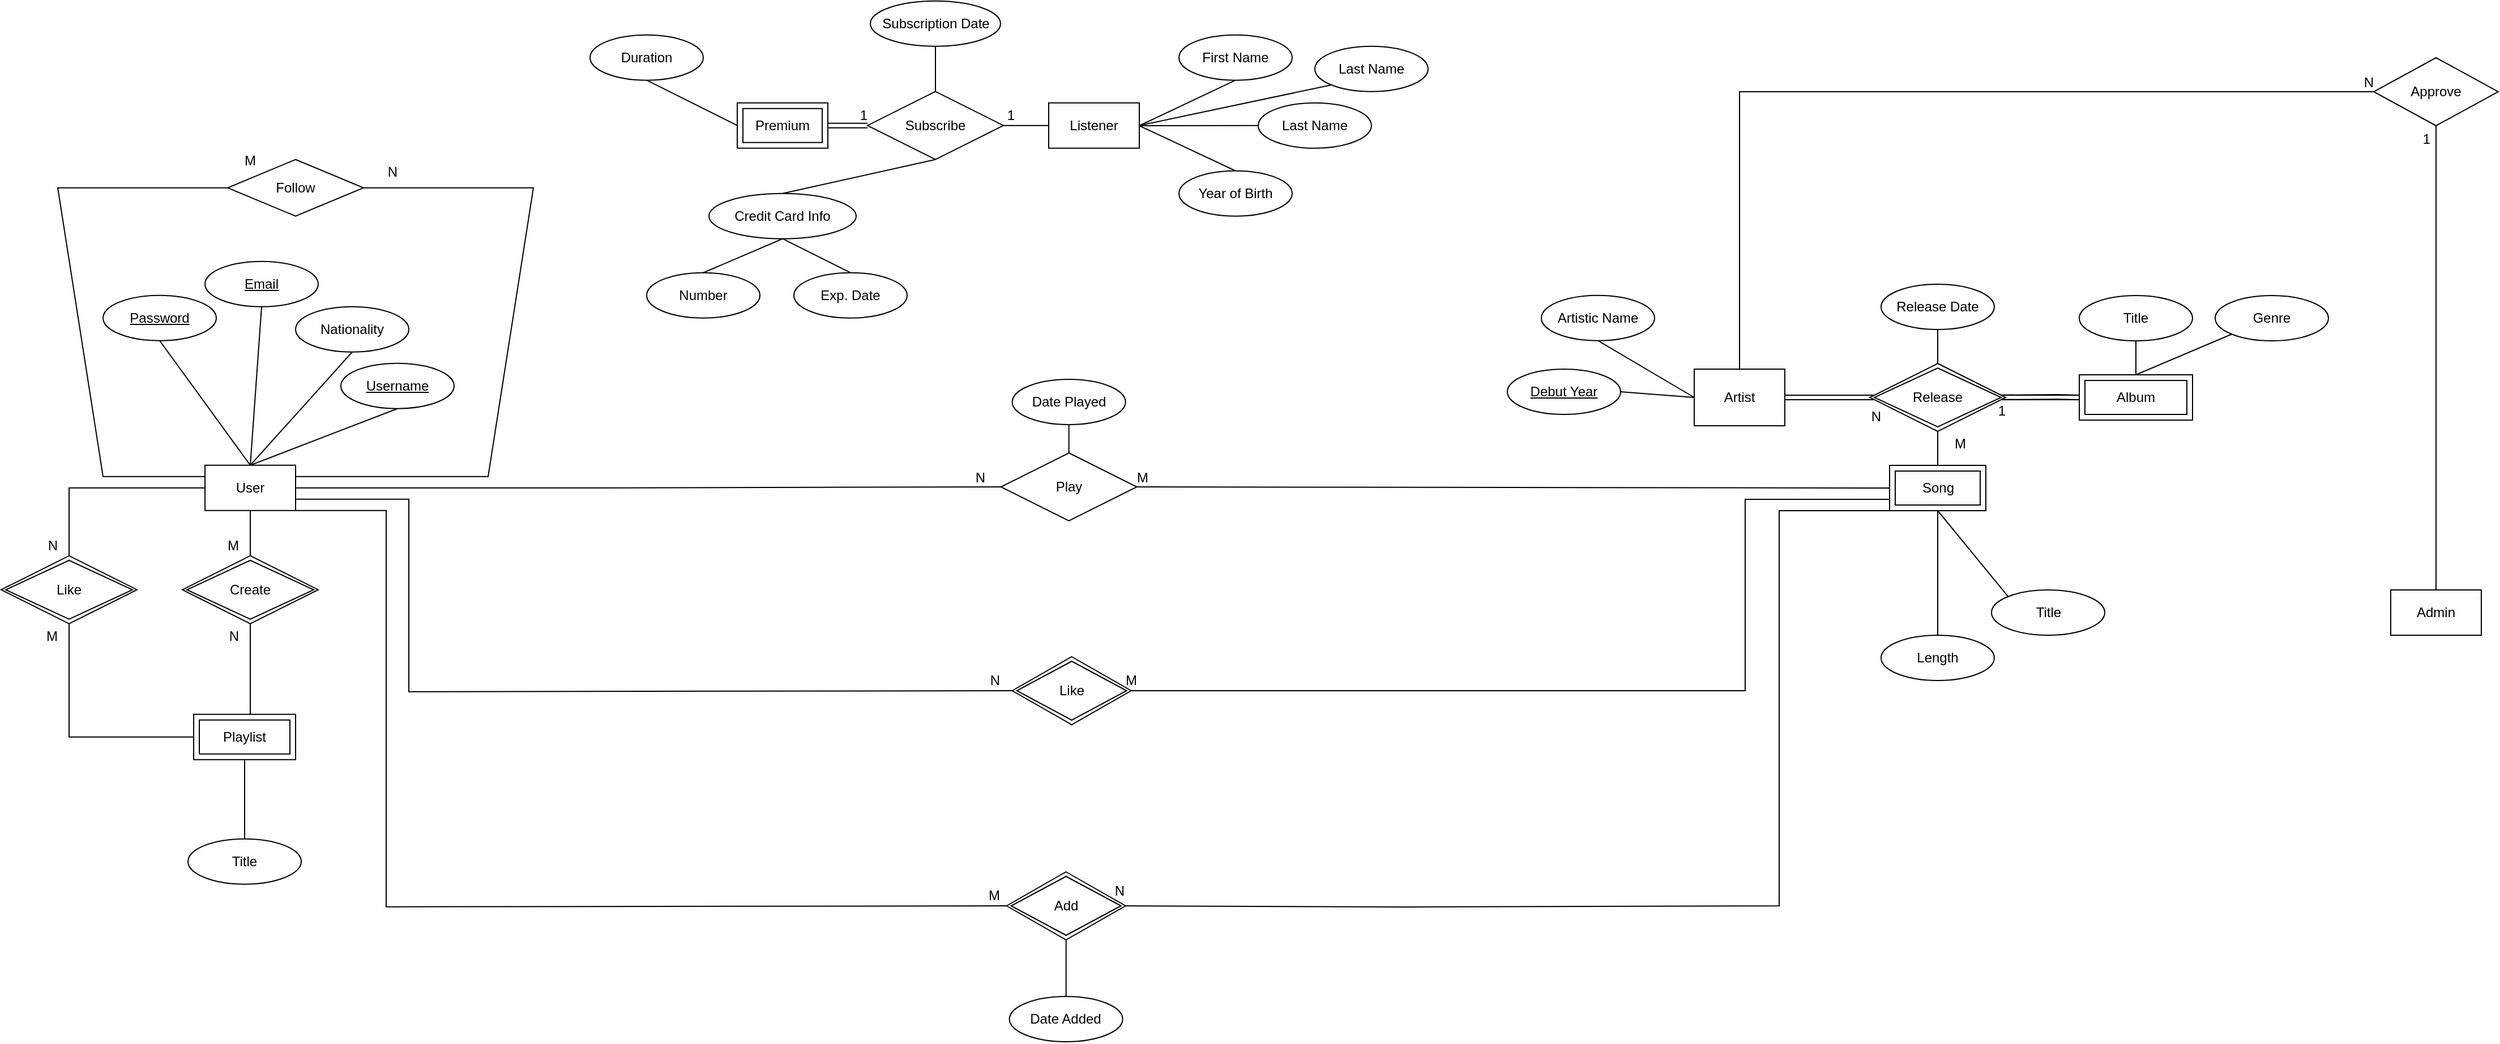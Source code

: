 <mxfile version="13.1.3" type="device"><diagram id="LkHL4_z2uf7m84WFiCol" name="Page-1"><mxGraphModel dx="2881" dy="2164" grid="1" gridSize="10" guides="1" tooltips="1" connect="1" arrows="1" fold="1" page="1" pageScale="1" pageWidth="850" pageHeight="1100" math="0" shadow="0"><root><mxCell id="0"/><mxCell id="1" parent="0"/><mxCell id="Dhpkr_VKIaWOPddgfKri-1" value="Artist" style="whiteSpace=wrap;html=1;align=center;" parent="1" vertex="1"><mxGeometry x="865" y="35" width="80" height="50" as="geometry"/></mxCell><mxCell id="Dhpkr_VKIaWOPddgfKri-26" value="" style="edgeStyle=orthogonalEdgeStyle;shape=link;rounded=0;orthogonalLoop=1;jettySize=auto;html=1;" parent="1" edge="1"><mxGeometry relative="1" as="geometry"><mxPoint x="1125" y="60" as="targetPoint"/><mxPoint x="1205" y="60" as="sourcePoint"/></mxGeometry></mxCell><mxCell id="Dhpkr_VKIaWOPddgfKri-4" value="User" style="whiteSpace=wrap;html=1;align=center;" parent="1" vertex="1"><mxGeometry x="-450" y="119.86" width="80" height="40" as="geometry"/></mxCell><mxCell id="Dhpkr_VKIaWOPddgfKri-8" value="Listener" style="whiteSpace=wrap;html=1;align=center;" parent="1" vertex="1"><mxGeometry x="295" y="-200.14" width="80" height="40" as="geometry"/></mxCell><mxCell id="Dhpkr_VKIaWOPddgfKri-12" value="" style="endArrow=none;html=1;rounded=0;shape=link;" parent="1" edge="1"><mxGeometry relative="1" as="geometry"><mxPoint x="945" y="60" as="sourcePoint"/><mxPoint x="1035" y="60" as="targetPoint"/></mxGeometry></mxCell><mxCell id="Dhpkr_VKIaWOPddgfKri-13" value="1" style="resizable=0;html=1;align=right;verticalAlign=bottom;" parent="Dhpkr_VKIaWOPddgfKri-12" connectable="0" vertex="1"><mxGeometry x="1" relative="1" as="geometry"><mxPoint x="105" y="20" as="offset"/></mxGeometry></mxCell><mxCell id="Dhpkr_VKIaWOPddgfKri-17" value="" style="endArrow=none;html=1;rounded=0;entryX=1;entryY=0.25;entryDx=0;entryDy=0;exitX=1;exitY=0.5;exitDx=0;exitDy=0;" parent="1" source="Dhpkr_VKIaWOPddgfKri-28" target="Dhpkr_VKIaWOPddgfKri-4" edge="1"><mxGeometry relative="1" as="geometry"><mxPoint x="-90" y="-120.14" as="sourcePoint"/><mxPoint x="40" y="89.86" as="targetPoint"/><Array as="points"><mxPoint x="-160" y="-125.14"/><mxPoint x="-200" y="129.86"/></Array></mxGeometry></mxCell><mxCell id="Dhpkr_VKIaWOPddgfKri-19" value="" style="endArrow=none;html=1;rounded=0;shape=link;" parent="1" edge="1"><mxGeometry relative="1" as="geometry"><mxPoint x="1125" y="60" as="sourcePoint"/><mxPoint x="1205" y="60" as="targetPoint"/><Array as="points"><mxPoint x="1185" y="59.5"/></Array></mxGeometry></mxCell><mxCell id="Dhpkr_VKIaWOPddgfKri-20" value="M" style="resizable=0;html=1;align=right;verticalAlign=bottom;" parent="Dhpkr_VKIaWOPddgfKri-19" connectable="0" vertex="1"><mxGeometry x="1" relative="1" as="geometry"><mxPoint x="-99.99" y="50" as="offset"/></mxGeometry></mxCell><mxCell id="Dhpkr_VKIaWOPddgfKri-24" value="N" style="resizable=0;html=1;align=right;verticalAlign=bottom;" parent="1" connectable="0" vertex="1"><mxGeometry x="1040.002" y="85.0" as="geometry"><mxPoint x="-9.99" as="offset"/></mxGeometry></mxCell><mxCell id="Dhpkr_VKIaWOPddgfKri-28" value="Follow" style="shape=rhombus;perimeter=rhombusPerimeter;whiteSpace=wrap;html=1;align=center;" parent="1" vertex="1"><mxGeometry x="-430" y="-150.14" width="120" height="50" as="geometry"/></mxCell><mxCell id="Dhpkr_VKIaWOPddgfKri-30" value="" style="endArrow=none;html=1;rounded=0;entryX=0;entryY=0.25;entryDx=0;entryDy=0;exitX=0;exitY=0.5;exitDx=0;exitDy=0;entryPerimeter=0;" parent="1" source="Dhpkr_VKIaWOPddgfKri-28" target="Dhpkr_VKIaWOPddgfKri-4" edge="1"><mxGeometry relative="1" as="geometry"><mxPoint x="-400" y="-130.14" as="sourcePoint"/><mxPoint x="-110" y="199.86" as="targetPoint"/><Array as="points"><mxPoint x="-580" y="-125.14"/><mxPoint x="-540" y="129.86"/></Array></mxGeometry></mxCell><mxCell id="Dhpkr_VKIaWOPddgfKri-31" value="M" style="resizable=0;html=1;align=right;verticalAlign=bottom;" parent="Dhpkr_VKIaWOPddgfKri-30" connectable="0" vertex="1"><mxGeometry x="1" relative="1" as="geometry"><mxPoint x="45.96" y="-270" as="offset"/></mxGeometry></mxCell><mxCell id="Dhpkr_VKIaWOPddgfKri-34" value="N" style="resizable=0;html=1;align=right;verticalAlign=bottom;" parent="1" connectable="0" vertex="1"><mxGeometry x="-270" y="-150.14" as="geometry"><mxPoint x="-10" y="20" as="offset"/></mxGeometry></mxCell><mxCell id="Dhpkr_VKIaWOPddgfKri-37" value="" style="endArrow=none;html=1;rounded=0;exitX=0.5;exitY=1;exitDx=0;exitDy=0;" parent="1" source="Dhpkr_VKIaWOPddgfKri-4" edge="1"><mxGeometry relative="1" as="geometry"><mxPoint x="-310" y="209.86" as="sourcePoint"/><mxPoint x="-410" y="199.86" as="targetPoint"/></mxGeometry></mxCell><mxCell id="Dhpkr_VKIaWOPddgfKri-38" value="M" style="resizable=0;html=1;align=right;verticalAlign=bottom;" parent="Dhpkr_VKIaWOPddgfKri-37" connectable="0" vertex="1"><mxGeometry x="1" relative="1" as="geometry"><mxPoint x="-10" as="offset"/></mxGeometry></mxCell><mxCell id="Dhpkr_VKIaWOPddgfKri-39" value="" style="endArrow=none;html=1;rounded=0;exitX=0.5;exitY=1;exitDx=0;exitDy=0;entryX=0.5;entryY=0;entryDx=0;entryDy=0;" parent="1" edge="1"><mxGeometry relative="1" as="geometry"><mxPoint x="-410" y="259.86" as="sourcePoint"/><mxPoint x="-410" y="339.86" as="targetPoint"/></mxGeometry></mxCell><mxCell id="Dhpkr_VKIaWOPddgfKri-40" value="N" style="resizable=0;html=1;align=right;verticalAlign=bottom;" parent="Dhpkr_VKIaWOPddgfKri-39" connectable="0" vertex="1"><mxGeometry x="1" relative="1" as="geometry"><mxPoint x="-10" y="-60" as="offset"/></mxGeometry></mxCell><mxCell id="Dhpkr_VKIaWOPddgfKri-41" value="Subscribe" style="shape=rhombus;perimeter=rhombusPerimeter;whiteSpace=wrap;html=1;align=center;" parent="1" vertex="1"><mxGeometry x="135" y="-210.14" width="120" height="60" as="geometry"/></mxCell><mxCell id="Dhpkr_VKIaWOPddgfKri-46" value="" style="endArrow=none;html=1;rounded=0;exitX=1;exitY=0.5;exitDx=0;exitDy=0;entryX=0;entryY=0.5;entryDx=0;entryDy=0;" parent="1" source="Dhpkr_VKIaWOPddgfKri-41" target="Dhpkr_VKIaWOPddgfKri-8" edge="1"><mxGeometry relative="1" as="geometry"><mxPoint x="175" y="-300.14" as="sourcePoint"/><mxPoint x="335" y="-300.14" as="targetPoint"/></mxGeometry></mxCell><mxCell id="Dhpkr_VKIaWOPddgfKri-47" value="1" style="resizable=0;html=1;align=right;verticalAlign=bottom;" parent="Dhpkr_VKIaWOPddgfKri-46" connectable="0" vertex="1"><mxGeometry x="1" relative="1" as="geometry"><mxPoint x="-30" as="offset"/></mxGeometry></mxCell><mxCell id="eTAXX9ihkqnR0IYxlFnS-7" value="Admin" style="whiteSpace=wrap;html=1;align=center;" parent="1" vertex="1"><mxGeometry x="1480" y="230" width="80" height="40" as="geometry"/></mxCell><mxCell id="eTAXX9ihkqnR0IYxlFnS-9" value="Play" style="shape=rhombus;perimeter=rhombusPerimeter;whiteSpace=wrap;html=1;align=center;" parent="1" vertex="1"><mxGeometry x="252.83" y="109" width="120" height="60" as="geometry"/></mxCell><mxCell id="eTAXX9ihkqnR0IYxlFnS-13" value="" style="endArrow=none;html=1;rounded=0;entryX=1;entryY=0.5;entryDx=0;entryDy=0;exitX=0;exitY=0.5;exitDx=0;exitDy=0;" parent="1" source="U2d1EWEQX_4iJ2a-6SAA-17" target="eTAXX9ihkqnR0IYxlFnS-9" edge="1"><mxGeometry relative="1" as="geometry"><mxPoint x="315" y="160" as="sourcePoint"/><mxPoint x="500" y="210" as="targetPoint"/><Array as="points"/></mxGeometry></mxCell><mxCell id="eTAXX9ihkqnR0IYxlFnS-14" value="M" style="resizable=0;html=1;align=right;verticalAlign=bottom;" parent="eTAXX9ihkqnR0IYxlFnS-13" connectable="0" vertex="1"><mxGeometry x="1" relative="1" as="geometry"><mxPoint x="10.44" as="offset"/></mxGeometry></mxCell><mxCell id="eTAXX9ihkqnR0IYxlFnS-15" value="" style="endArrow=none;html=1;rounded=0;entryX=1;entryY=0.5;entryDx=0;entryDy=0;exitX=0;exitY=0.5;exitDx=0;exitDy=0;" parent="1" source="eTAXX9ihkqnR0IYxlFnS-9" target="Dhpkr_VKIaWOPddgfKri-4" edge="1"><mxGeometry relative="1" as="geometry"><mxPoint x="-60" y="139.86" as="sourcePoint"/><mxPoint x="270" y="209.86" as="targetPoint"/><Array as="points"><mxPoint x="-90" y="139.86"/></Array></mxGeometry></mxCell><mxCell id="eTAXX9ihkqnR0IYxlFnS-16" value="N" style="resizable=0;html=1;align=right;verticalAlign=bottom;" parent="eTAXX9ihkqnR0IYxlFnS-15" connectable="0" vertex="1"><mxGeometry x="1" relative="1" as="geometry"><mxPoint x="610.03" y="-0.86" as="offset"/></mxGeometry></mxCell><mxCell id="eTAXX9ihkqnR0IYxlFnS-26" value="" style="endArrow=none;html=1;rounded=0;entryX=1;entryY=0.5;entryDx=0;entryDy=0;exitX=0;exitY=0.75;exitDx=0;exitDy=0;" parent="1" source="U2d1EWEQX_4iJ2a-6SAA-17" target="U2d1EWEQX_4iJ2a-6SAA-20" edge="1"><mxGeometry relative="1" as="geometry"><mxPoint x="620" y="160" as="sourcePoint"/><mxPoint x="235" y="225" as="targetPoint"/><Array as="points"><mxPoint x="910" y="150"/><mxPoint x="910" y="319"/></Array></mxGeometry></mxCell><mxCell id="eTAXX9ihkqnR0IYxlFnS-27" value="M" style="resizable=0;html=1;align=right;verticalAlign=bottom;" parent="eTAXX9ihkqnR0IYxlFnS-26" connectable="0" vertex="1"><mxGeometry x="1" relative="1" as="geometry"><mxPoint x="5.22" y="-0.15" as="offset"/></mxGeometry></mxCell><mxCell id="eTAXX9ihkqnR0IYxlFnS-30" value="" style="endArrow=none;html=1;rounded=0;entryX=1;entryY=0.5;entryDx=0;entryDy=0;exitX=0;exitY=1;exitDx=0;exitDy=0;" parent="1" source="U2d1EWEQX_4iJ2a-6SAA-17" target="U2d1EWEQX_4iJ2a-6SAA-12" edge="1"><mxGeometry relative="1" as="geometry"><mxPoint x="315" y="180" as="sourcePoint"/><mxPoint x="230" y="305" as="targetPoint"/><Array as="points"><mxPoint x="940" y="160"/><mxPoint x="940" y="509"/><mxPoint x="610" y="510"/></Array></mxGeometry></mxCell><mxCell id="eTAXX9ihkqnR0IYxlFnS-31" value="N" style="resizable=0;html=1;align=right;verticalAlign=bottom;" parent="eTAXX9ihkqnR0IYxlFnS-30" connectable="0" vertex="1"><mxGeometry x="1" relative="1" as="geometry"><mxPoint x="-0.1" y="-4.87" as="offset"/></mxGeometry></mxCell><mxCell id="eTAXX9ihkqnR0IYxlFnS-32" value="" style="endArrow=none;html=1;rounded=0;exitX=1;exitY=1;exitDx=0;exitDy=0;entryX=0;entryY=0.5;entryDx=0;entryDy=0;" parent="1" source="Dhpkr_VKIaWOPddgfKri-4" target="U2d1EWEQX_4iJ2a-6SAA-12" edge="1"><mxGeometry relative="1" as="geometry"><mxPoint x="-200" y="339.86" as="sourcePoint"/><mxPoint x="170" y="510" as="targetPoint"/><Array as="points"><mxPoint x="-290" y="159.86"/><mxPoint x="-290" y="509.86"/></Array></mxGeometry></mxCell><mxCell id="eTAXX9ihkqnR0IYxlFnS-33" value="M" style="resizable=0;html=1;align=right;verticalAlign=bottom;" parent="eTAXX9ihkqnR0IYxlFnS-32" connectable="0" vertex="1"><mxGeometry x="1" relative="1" as="geometry"><mxPoint x="-5.71" as="offset"/></mxGeometry></mxCell><mxCell id="eTAXX9ihkqnR0IYxlFnS-36" value="Approve" style="shape=rhombus;perimeter=rhombusPerimeter;whiteSpace=wrap;html=1;align=center;" parent="1" vertex="1"><mxGeometry x="1465" y="-240" width="110" height="60" as="geometry"/></mxCell><mxCell id="eTAXX9ihkqnR0IYxlFnS-37" value="" style="endArrow=none;html=1;rounded=0;entryX=0.5;entryY=1;entryDx=0;entryDy=0;exitX=0.5;exitY=0;exitDx=0;exitDy=0;" parent="1" source="eTAXX9ihkqnR0IYxlFnS-7" edge="1"><mxGeometry relative="1" as="geometry"><mxPoint x="895" y="30" as="sourcePoint"/><mxPoint x="1520" y="-180" as="targetPoint"/></mxGeometry></mxCell><mxCell id="eTAXX9ihkqnR0IYxlFnS-38" value="1" style="resizable=0;html=1;align=right;verticalAlign=bottom;" parent="eTAXX9ihkqnR0IYxlFnS-37" connectable="0" vertex="1"><mxGeometry x="1" relative="1" as="geometry"><mxPoint x="-5" y="20" as="offset"/></mxGeometry></mxCell><mxCell id="eTAXX9ihkqnR0IYxlFnS-39" value="" style="endArrow=none;html=1;rounded=0;entryX=0;entryY=0.5;entryDx=0;entryDy=0;exitX=0.5;exitY=0;exitDx=0;exitDy=0;" parent="1" source="Dhpkr_VKIaWOPddgfKri-1" edge="1"><mxGeometry relative="1" as="geometry"><mxPoint x="1065" y="30" as="sourcePoint"/><mxPoint x="1465" y="-210" as="targetPoint"/><Array as="points"><mxPoint x="905" y="-210"/></Array></mxGeometry></mxCell><mxCell id="eTAXX9ihkqnR0IYxlFnS-40" value="N" style="resizable=0;html=1;align=right;verticalAlign=bottom;" parent="eTAXX9ihkqnR0IYxlFnS-39" connectable="0" vertex="1"><mxGeometry x="1" relative="1" as="geometry"/></mxCell><mxCell id="U2d1EWEQX_4iJ2a-6SAA-1" value="" style="endArrow=none;html=1;rounded=0;entryX=0;entryY=0.5;entryDx=0;entryDy=0;" parent="1" target="U2d1EWEQX_4iJ2a-6SAA-20" edge="1"><mxGeometry relative="1" as="geometry"><mxPoint x="-370" y="149.86" as="sourcePoint"/><mxPoint x="-50" y="319.86" as="targetPoint"/><Array as="points"><mxPoint x="-270" y="149.86"/><mxPoint x="-270" y="319.86"/></Array></mxGeometry></mxCell><mxCell id="U2d1EWEQX_4iJ2a-6SAA-2" value="N" style="resizable=0;html=1;align=right;verticalAlign=bottom;" parent="U2d1EWEQX_4iJ2a-6SAA-1" connectable="0" vertex="1"><mxGeometry x="1" relative="1" as="geometry"><mxPoint x="-10" as="offset"/></mxGeometry></mxCell><mxCell id="U2d1EWEQX_4iJ2a-6SAA-6" value="" style="endArrow=none;html=1;rounded=0;entryX=0.5;entryY=0;entryDx=0;entryDy=0;exitX=0;exitY=0.5;exitDx=0;exitDy=0;" parent="1" source="Dhpkr_VKIaWOPddgfKri-4" edge="1"><mxGeometry relative="1" as="geometry"><mxPoint x="-340" y="259.86" as="sourcePoint"/><mxPoint x="-570" y="199.86" as="targetPoint"/><Array as="points"><mxPoint x="-570" y="139.86"/></Array></mxGeometry></mxCell><mxCell id="U2d1EWEQX_4iJ2a-6SAA-7" value="N" style="resizable=0;html=1;align=right;verticalAlign=bottom;" parent="U2d1EWEQX_4iJ2a-6SAA-6" connectable="0" vertex="1"><mxGeometry x="1" relative="1" as="geometry"><mxPoint x="-10" as="offset"/></mxGeometry></mxCell><mxCell id="U2d1EWEQX_4iJ2a-6SAA-8" value="" style="endArrow=none;html=1;rounded=0;entryX=0.5;entryY=1;entryDx=0;entryDy=0;exitX=0;exitY=0.5;exitDx=0;exitDy=0;" parent="1" edge="1"><mxGeometry relative="1" as="geometry"><mxPoint x="-450" y="359.86" as="sourcePoint"/><mxPoint x="-570" y="259.86" as="targetPoint"/><Array as="points"><mxPoint x="-570" y="359.86"/></Array></mxGeometry></mxCell><mxCell id="U2d1EWEQX_4iJ2a-6SAA-9" value="M" style="resizable=0;html=1;align=right;verticalAlign=bottom;" parent="U2d1EWEQX_4iJ2a-6SAA-8" connectable="0" vertex="1"><mxGeometry x="1" relative="1" as="geometry"><mxPoint x="-10" y="20" as="offset"/></mxGeometry></mxCell><mxCell id="U2d1EWEQX_4iJ2a-6SAA-10" value="Playlist" style="shape=ext;margin=3;double=1;whiteSpace=wrap;html=1;align=center;" parent="1" vertex="1"><mxGeometry x="-460" y="339.86" width="90" height="40" as="geometry"/></mxCell><mxCell id="U2d1EWEQX_4iJ2a-6SAA-11" value="Album" style="shape=ext;margin=3;double=1;whiteSpace=wrap;html=1;align=center;" parent="1" vertex="1"><mxGeometry x="1205" y="40" width="100" height="40" as="geometry"/></mxCell><mxCell id="U2d1EWEQX_4iJ2a-6SAA-12" value="Add" style="shape=rhombus;double=1;perimeter=rhombusPerimeter;whiteSpace=wrap;html=1;align=center;" parent="1" vertex="1"><mxGeometry x="257.83" y="479" width="105" height="60" as="geometry"/></mxCell><mxCell id="U2d1EWEQX_4iJ2a-6SAA-14" value="Create" style="shape=rhombus;double=1;perimeter=rhombusPerimeter;whiteSpace=wrap;html=1;align=center;" parent="1" vertex="1"><mxGeometry x="-470" y="199.86" width="120" height="60" as="geometry"/></mxCell><mxCell id="U2d1EWEQX_4iJ2a-6SAA-15" value="Like" style="shape=rhombus;double=1;perimeter=rhombusPerimeter;whiteSpace=wrap;html=1;align=center;" parent="1" vertex="1"><mxGeometry x="-630" y="199.86" width="120" height="60" as="geometry"/></mxCell><mxCell id="U2d1EWEQX_4iJ2a-6SAA-16" value="Release" style="shape=rhombus;double=1;perimeter=rhombusPerimeter;whiteSpace=wrap;html=1;align=center;" parent="1" vertex="1"><mxGeometry x="1020" y="30" width="120" height="60" as="geometry"/></mxCell><mxCell id="U2d1EWEQX_4iJ2a-6SAA-17" value="Song" style="shape=ext;margin=3;double=1;whiteSpace=wrap;html=1;align=center;" parent="1" vertex="1"><mxGeometry x="1037.5" y="120" width="85" height="40" as="geometry"/></mxCell><mxCell id="U2d1EWEQX_4iJ2a-6SAA-20" value="Like" style="shape=rhombus;double=1;perimeter=rhombusPerimeter;whiteSpace=wrap;html=1;align=center;" parent="1" vertex="1"><mxGeometry x="262.83" y="289" width="105" height="60" as="geometry"/></mxCell><mxCell id="U2d1EWEQX_4iJ2a-6SAA-21" value="Genre" style="ellipse;whiteSpace=wrap;html=1;align=center;" parent="1" vertex="1"><mxGeometry x="1325" y="-30" width="100" height="40" as="geometry"/></mxCell><mxCell id="U2d1EWEQX_4iJ2a-6SAA-22" value="" style="endArrow=none;html=1;rounded=0;entryX=0;entryY=1;entryDx=0;entryDy=0;exitX=0.5;exitY=0;exitDx=0;exitDy=0;" parent="1" source="U2d1EWEQX_4iJ2a-6SAA-11" target="U2d1EWEQX_4iJ2a-6SAA-21" edge="1"><mxGeometry relative="1" as="geometry"><mxPoint x="995" y="-30" as="sourcePoint"/><mxPoint x="1155" y="-30" as="targetPoint"/></mxGeometry></mxCell><mxCell id="U2d1EWEQX_4iJ2a-6SAA-24" value="" style="endArrow=none;html=1;rounded=0;entryX=0.5;entryY=0;entryDx=0;entryDy=0;exitX=0.5;exitY=1;exitDx=0;exitDy=0;" parent="1" target="U2d1EWEQX_4iJ2a-6SAA-11" edge="1"><mxGeometry relative="1" as="geometry"><mxPoint x="1255" y="10" as="sourcePoint"/><mxPoint x="1155" y="-30" as="targetPoint"/></mxGeometry></mxCell><mxCell id="U2d1EWEQX_4iJ2a-6SAA-26" value="" style="endArrow=none;html=1;rounded=0;exitX=0.5;exitY=1;exitDx=0;exitDy=0;entryX=0.5;entryY=0;entryDx=0;entryDy=0;" parent="1" target="U2d1EWEQX_4iJ2a-6SAA-16" edge="1"><mxGeometry relative="1" as="geometry"><mxPoint x="1080" as="sourcePoint"/><mxPoint x="1125" y="20" as="targetPoint"/></mxGeometry></mxCell><mxCell id="U2d1EWEQX_4iJ2a-6SAA-27" value="Title" style="ellipse;whiteSpace=wrap;html=1;align=center;" parent="1" vertex="1"><mxGeometry x="1205" y="-30" width="100" height="40" as="geometry"/></mxCell><mxCell id="U2d1EWEQX_4iJ2a-6SAA-28" value="Release Date" style="ellipse;whiteSpace=wrap;html=1;align=center;" parent="1" vertex="1"><mxGeometry x="1030" y="-40" width="100" height="40" as="geometry"/></mxCell><mxCell id="U2d1EWEQX_4iJ2a-6SAA-29" value="Title" style="ellipse;whiteSpace=wrap;html=1;align=center;" parent="1" vertex="1"><mxGeometry x="1127.5" y="230" width="100" height="40" as="geometry"/></mxCell><mxCell id="U2d1EWEQX_4iJ2a-6SAA-31" value="" style="endArrow=none;html=1;rounded=0;entryX=0;entryY=0;entryDx=0;entryDy=0;exitX=0.5;exitY=1;exitDx=0;exitDy=0;" parent="1" source="U2d1EWEQX_4iJ2a-6SAA-17" target="U2d1EWEQX_4iJ2a-6SAA-29" edge="1"><mxGeometry relative="1" as="geometry"><mxPoint x="825" y="120" as="sourcePoint"/><mxPoint x="985" y="120" as="targetPoint"/></mxGeometry></mxCell><mxCell id="U2d1EWEQX_4iJ2a-6SAA-32" value="Length" style="ellipse;whiteSpace=wrap;html=1;align=center;" parent="1" vertex="1"><mxGeometry x="1030" y="270" width="100" height="40" as="geometry"/></mxCell><mxCell id="U2d1EWEQX_4iJ2a-6SAA-34" value="" style="endArrow=none;html=1;rounded=0;entryX=0.5;entryY=0;entryDx=0;entryDy=0;exitX=0.5;exitY=1;exitDx=0;exitDy=0;" parent="1" source="U2d1EWEQX_4iJ2a-6SAA-17" target="U2d1EWEQX_4iJ2a-6SAA-32" edge="1"><mxGeometry relative="1" as="geometry"><mxPoint x="825" y="120" as="sourcePoint"/><mxPoint x="985" y="120" as="targetPoint"/></mxGeometry></mxCell><mxCell id="U2d1EWEQX_4iJ2a-6SAA-38" value="" style="endArrow=none;html=1;rounded=0;entryX=0.5;entryY=1;entryDx=0;entryDy=0;exitX=0.5;exitY=0;exitDx=0;exitDy=0;" parent="1" source="U2d1EWEQX_4iJ2a-6SAA-17" target="U2d1EWEQX_4iJ2a-6SAA-16" edge="1"><mxGeometry relative="1" as="geometry"><mxPoint x="825" y="90" as="sourcePoint"/><mxPoint x="985" y="90" as="targetPoint"/></mxGeometry></mxCell><mxCell id="U2d1EWEQX_4iJ2a-6SAA-39" value="Title" style="ellipse;whiteSpace=wrap;html=1;align=center;" parent="1" vertex="1"><mxGeometry x="-465" y="449.86" width="100" height="40" as="geometry"/></mxCell><mxCell id="U2d1EWEQX_4iJ2a-6SAA-40" value="" style="endArrow=none;html=1;rounded=0;entryX=0.5;entryY=0;entryDx=0;entryDy=0;exitX=0.5;exitY=1;exitDx=0;exitDy=0;" parent="1" source="U2d1EWEQX_4iJ2a-6SAA-10" target="U2d1EWEQX_4iJ2a-6SAA-39" edge="1"><mxGeometry relative="1" as="geometry"><mxPoint x="-190" y="389.86" as="sourcePoint"/><mxPoint x="-30" y="389.86" as="targetPoint"/></mxGeometry></mxCell><mxCell id="U2d1EWEQX_4iJ2a-6SAA-44" value="Date Added" style="ellipse;whiteSpace=wrap;html=1;align=center;" parent="1" vertex="1"><mxGeometry x="260.33" y="589" width="100" height="40" as="geometry"/></mxCell><mxCell id="U2d1EWEQX_4iJ2a-6SAA-45" value="" style="endArrow=none;html=1;rounded=0;entryX=0.5;entryY=0;entryDx=0;entryDy=0;exitX=0.5;exitY=1;exitDx=0;exitDy=0;" parent="1" source="U2d1EWEQX_4iJ2a-6SAA-12" target="U2d1EWEQX_4iJ2a-6SAA-44" edge="1"><mxGeometry relative="1" as="geometry"><mxPoint x="292.83" y="529" as="sourcePoint"/><mxPoint x="452.83" y="529" as="targetPoint"/></mxGeometry></mxCell><mxCell id="U2d1EWEQX_4iJ2a-6SAA-46" value="Date Played" style="ellipse;whiteSpace=wrap;html=1;align=center;" parent="1" vertex="1"><mxGeometry x="262.83" y="44" width="100" height="40" as="geometry"/></mxCell><mxCell id="U2d1EWEQX_4iJ2a-6SAA-48" value="" style="endArrow=none;html=1;rounded=0;entryX=0.5;entryY=0;entryDx=0;entryDy=0;exitX=0.5;exitY=1;exitDx=0;exitDy=0;" parent="1" source="U2d1EWEQX_4iJ2a-6SAA-46" target="eTAXX9ihkqnR0IYxlFnS-9" edge="1"><mxGeometry relative="1" as="geometry"><mxPoint x="292.83" y="179" as="sourcePoint"/><mxPoint x="452.83" y="179" as="targetPoint"/></mxGeometry></mxCell><mxCell id="U2d1EWEQX_4iJ2a-6SAA-50" value="Duration" style="ellipse;whiteSpace=wrap;html=1;align=center;" parent="1" vertex="1"><mxGeometry x="-110" y="-260.14" width="100" height="40" as="geometry"/></mxCell><mxCell id="U2d1EWEQX_4iJ2a-6SAA-51" value="" style="endArrow=none;html=1;rounded=0;entryX=0.5;entryY=1;entryDx=0;entryDy=0;exitX=0;exitY=0.5;exitDx=0;exitDy=0;" parent="1" target="U2d1EWEQX_4iJ2a-6SAA-50" edge="1"><mxGeometry relative="1" as="geometry"><mxPoint x="20" y="-180.14" as="sourcePoint"/><mxPoint x="260" y="-220.14" as="targetPoint"/></mxGeometry></mxCell><mxCell id="U2d1EWEQX_4iJ2a-6SAA-52" value="Subscription Date" style="ellipse;whiteSpace=wrap;html=1;align=center;" parent="1" vertex="1"><mxGeometry x="137.5" y="-290.14" width="115" height="40" as="geometry"/></mxCell><mxCell id="U2d1EWEQX_4iJ2a-6SAA-53" value="" style="endArrow=none;html=1;rounded=0;entryX=0.5;entryY=0;entryDx=0;entryDy=0;exitX=0.5;exitY=1;exitDx=0;exitDy=0;" parent="1" source="U2d1EWEQX_4iJ2a-6SAA-52" target="Dhpkr_VKIaWOPddgfKri-41" edge="1"><mxGeometry relative="1" as="geometry"><mxPoint x="100" y="-220.14" as="sourcePoint"/><mxPoint x="260" y="-220.14" as="targetPoint"/></mxGeometry></mxCell><mxCell id="U2d1EWEQX_4iJ2a-6SAA-56" value="Premium" style="shape=ext;margin=3;double=1;whiteSpace=wrap;html=1;align=center;" parent="1" vertex="1"><mxGeometry x="20" y="-200.14" width="80" height="40" as="geometry"/></mxCell><mxCell id="U2d1EWEQX_4iJ2a-6SAA-57" value="" style="shape=link;html=1;rounded=0;exitX=1;exitY=0.5;exitDx=0;exitDy=0;entryX=0;entryY=0.5;entryDx=0;entryDy=0;" parent="1" source="U2d1EWEQX_4iJ2a-6SAA-56" target="Dhpkr_VKIaWOPddgfKri-41" edge="1"><mxGeometry relative="1" as="geometry"><mxPoint x="100" y="-220.14" as="sourcePoint"/><mxPoint x="260" y="-220.14" as="targetPoint"/></mxGeometry></mxCell><mxCell id="U2d1EWEQX_4iJ2a-6SAA-58" value="1" style="resizable=0;html=1;align=right;verticalAlign=bottom;" parent="U2d1EWEQX_4iJ2a-6SAA-57" connectable="0" vertex="1"><mxGeometry x="1" relative="1" as="geometry"/></mxCell><mxCell id="U2d1EWEQX_4iJ2a-6SAA-61" value="" style="endArrow=none;html=1;rounded=0;entryX=0.5;entryY=0;entryDx=0;entryDy=0;exitX=0.5;exitY=1;exitDx=0;exitDy=0;" parent="1" source="Dhpkr_VKIaWOPddgfKri-41" edge="1"><mxGeometry relative="1" as="geometry"><mxPoint x="100" y="-130.14" as="sourcePoint"/><mxPoint x="60" y="-120.14" as="targetPoint"/></mxGeometry></mxCell><mxCell id="U2d1EWEQX_4iJ2a-6SAA-62" value="Number" style="ellipse;whiteSpace=wrap;html=1;align=center;" parent="1" vertex="1"><mxGeometry x="-60" y="-50.14" width="100" height="40" as="geometry"/></mxCell><mxCell id="U2d1EWEQX_4iJ2a-6SAA-63" value="" style="endArrow=none;html=1;rounded=0;entryX=0.5;entryY=0;entryDx=0;entryDy=0;exitX=0.5;exitY=1;exitDx=0;exitDy=0;" parent="1" target="U2d1EWEQX_4iJ2a-6SAA-62" edge="1"><mxGeometry relative="1" as="geometry"><mxPoint x="60" y="-80.14" as="sourcePoint"/><mxPoint x="260" y="-10.14" as="targetPoint"/></mxGeometry></mxCell><mxCell id="U2d1EWEQX_4iJ2a-6SAA-64" value="Exp. Date" style="ellipse;whiteSpace=wrap;html=1;align=center;" parent="1" vertex="1"><mxGeometry x="70" y="-50.14" width="100" height="40" as="geometry"/></mxCell><mxCell id="U2d1EWEQX_4iJ2a-6SAA-65" value="" style="endArrow=none;html=1;rounded=0;exitX=0.5;exitY=1;exitDx=0;exitDy=0;entryX=0.5;entryY=0;entryDx=0;entryDy=0;" parent="1" target="U2d1EWEQX_4iJ2a-6SAA-64" edge="1"><mxGeometry relative="1" as="geometry"><mxPoint x="60" y="-80.14" as="sourcePoint"/><mxPoint x="260" y="-10.14" as="targetPoint"/></mxGeometry></mxCell><mxCell id="U2d1EWEQX_4iJ2a-6SAA-66" value="Credit Card Info" style="ellipse;whiteSpace=wrap;html=1;align=center;" parent="1" vertex="1"><mxGeometry x="-5" y="-120.14" width="130" height="40" as="geometry"/></mxCell><mxCell id="U2d1EWEQX_4iJ2a-6SAA-68" value="&lt;u&gt;Username&lt;/u&gt;" style="ellipse;whiteSpace=wrap;html=1;align=center;" parent="1" vertex="1"><mxGeometry x="-330" y="29.86" width="100" height="40" as="geometry"/></mxCell><mxCell id="U2d1EWEQX_4iJ2a-6SAA-69" value="" style="endArrow=none;html=1;rounded=0;entryX=0.5;entryY=0;entryDx=0;entryDy=0;exitX=0.5;exitY=1;exitDx=0;exitDy=0;" parent="1" source="U2d1EWEQX_4iJ2a-6SAA-68" target="Dhpkr_VKIaWOPddgfKri-4" edge="1"><mxGeometry relative="1" as="geometry"><mxPoint x="-20" y="29.86" as="sourcePoint"/><mxPoint x="140" y="29.86" as="targetPoint"/></mxGeometry></mxCell><mxCell id="U2d1EWEQX_4iJ2a-6SAA-70" value="&lt;u&gt;Email&lt;/u&gt;" style="ellipse;whiteSpace=wrap;html=1;align=center;" parent="1" vertex="1"><mxGeometry x="-450" y="-60.14" width="100" height="40" as="geometry"/></mxCell><mxCell id="U2d1EWEQX_4iJ2a-6SAA-71" value="" style="endArrow=none;html=1;rounded=0;entryX=0.5;entryY=0;entryDx=0;entryDy=0;exitX=0.5;exitY=1;exitDx=0;exitDy=0;" parent="1" source="U2d1EWEQX_4iJ2a-6SAA-70" target="Dhpkr_VKIaWOPddgfKri-4" edge="1"><mxGeometry relative="1" as="geometry"><mxPoint x="-20" y="29.86" as="sourcePoint"/><mxPoint x="140" y="29.86" as="targetPoint"/></mxGeometry></mxCell><mxCell id="U2d1EWEQX_4iJ2a-6SAA-72" value="&lt;u&gt;Password&lt;/u&gt;" style="ellipse;whiteSpace=wrap;html=1;align=center;" parent="1" vertex="1"><mxGeometry x="-540" y="-30.14" width="100" height="40" as="geometry"/></mxCell><mxCell id="U2d1EWEQX_4iJ2a-6SAA-73" value="" style="endArrow=none;html=1;rounded=0;entryX=0.5;entryY=0;entryDx=0;entryDy=0;exitX=0.5;exitY=1;exitDx=0;exitDy=0;" parent="1" source="U2d1EWEQX_4iJ2a-6SAA-72" target="Dhpkr_VKIaWOPddgfKri-4" edge="1"><mxGeometry relative="1" as="geometry"><mxPoint x="-20" y="29.86" as="sourcePoint"/><mxPoint x="140" y="29.86" as="targetPoint"/></mxGeometry></mxCell><mxCell id="U2d1EWEQX_4iJ2a-6SAA-74" value="First Name" style="ellipse;whiteSpace=wrap;html=1;align=center;" parent="1" vertex="1"><mxGeometry x="410" y="-260.14" width="100" height="40" as="geometry"/></mxCell><mxCell id="U2d1EWEQX_4iJ2a-6SAA-75" value="" style="endArrow=none;html=1;rounded=0;entryX=0.5;entryY=1;entryDx=0;entryDy=0;" parent="1" target="U2d1EWEQX_4iJ2a-6SAA-74" edge="1"><mxGeometry relative="1" as="geometry"><mxPoint x="375" y="-180" as="sourcePoint"/><mxPoint x="260" y="-250.14" as="targetPoint"/></mxGeometry></mxCell><mxCell id="U2d1EWEQX_4iJ2a-6SAA-76" value="Last Name" style="ellipse;whiteSpace=wrap;html=1;align=center;" parent="1" vertex="1"><mxGeometry x="480" y="-200.14" width="100" height="40" as="geometry"/></mxCell><mxCell id="SAbpBFafZHpVuG316GQf-1" value="Last Name" style="ellipse;whiteSpace=wrap;html=1;align=center;" vertex="1" parent="1"><mxGeometry x="530" y="-250.14" width="100" height="40" as="geometry"/></mxCell><mxCell id="U2d1EWEQX_4iJ2a-6SAA-80" value="Year of Birth" style="ellipse;whiteSpace=wrap;html=1;align=center;" parent="1" vertex="1"><mxGeometry x="410" y="-140.14" width="100" height="40" as="geometry"/></mxCell><mxCell id="U2d1EWEQX_4iJ2a-6SAA-81" value="" style="endArrow=none;html=1;rounded=0;entryX=0.5;entryY=0;entryDx=0;entryDy=0;" parent="1" target="U2d1EWEQX_4iJ2a-6SAA-80" edge="1"><mxGeometry relative="1" as="geometry"><mxPoint x="375" y="-180" as="sourcePoint"/><mxPoint x="260" y="-250.14" as="targetPoint"/></mxGeometry></mxCell><mxCell id="U2d1EWEQX_4iJ2a-6SAA-84" value="Nationality" style="ellipse;whiteSpace=wrap;html=1;align=center;" parent="1" vertex="1"><mxGeometry x="-370" y="-20.14" width="100" height="40" as="geometry"/></mxCell><mxCell id="U2d1EWEQX_4iJ2a-6SAA-85" value="" style="endArrow=none;html=1;rounded=0;entryX=0.5;entryY=0;entryDx=0;entryDy=0;exitX=0.5;exitY=1;exitDx=0;exitDy=0;" parent="1" source="U2d1EWEQX_4iJ2a-6SAA-84" target="Dhpkr_VKIaWOPddgfKri-4" edge="1"><mxGeometry relative="1" as="geometry"><mxPoint x="-320" y="-30.14" as="sourcePoint"/><mxPoint x="-160" y="-30.14" as="targetPoint"/></mxGeometry></mxCell><mxCell id="U2d1EWEQX_4iJ2a-6SAA-88" value="Artistic Name" style="ellipse;whiteSpace=wrap;html=1;align=center;" parent="1" vertex="1"><mxGeometry x="730" y="-30.14" width="100" height="40" as="geometry"/></mxCell><mxCell id="U2d1EWEQX_4iJ2a-6SAA-89" value="" style="endArrow=none;html=1;rounded=0;exitX=0.5;exitY=1;exitDx=0;exitDy=0;" parent="1" source="U2d1EWEQX_4iJ2a-6SAA-88" edge="1"><mxGeometry relative="1" as="geometry"><mxPoint x="775" y="-110" as="sourcePoint"/><mxPoint x="865" y="60" as="targetPoint"/></mxGeometry></mxCell><mxCell id="U2d1EWEQX_4iJ2a-6SAA-90" value="Debut Year" style="ellipse;whiteSpace=wrap;html=1;align=center;fontStyle=4;" parent="1" vertex="1"><mxGeometry x="700" y="35" width="100" height="40" as="geometry"/></mxCell><mxCell id="U2d1EWEQX_4iJ2a-6SAA-91" value="" style="endArrow=none;html=1;rounded=0;entryX=0;entryY=0.5;entryDx=0;entryDy=0;exitX=1;exitY=0.5;exitDx=0;exitDy=0;" parent="1" source="U2d1EWEQX_4iJ2a-6SAA-90" target="Dhpkr_VKIaWOPddgfKri-1" edge="1"><mxGeometry relative="1" as="geometry"><mxPoint x="710" y="-10" as="sourcePoint"/><mxPoint x="935" y="-110" as="targetPoint"/></mxGeometry></mxCell><mxCell id="SAbpBFafZHpVuG316GQf-3" value="" style="endArrow=none;html=1;rounded=0;entryX=0;entryY=0.5;entryDx=0;entryDy=0;" edge="1" parent="1" target="U2d1EWEQX_4iJ2a-6SAA-76"><mxGeometry relative="1" as="geometry"><mxPoint x="375" y="-180" as="sourcePoint"/><mxPoint x="550" y="10" as="targetPoint"/></mxGeometry></mxCell><mxCell id="SAbpBFafZHpVuG316GQf-4" value="" style="endArrow=none;html=1;rounded=0;exitX=1;exitY=0.5;exitDx=0;exitDy=0;entryX=0;entryY=1;entryDx=0;entryDy=0;" edge="1" parent="1" source="Dhpkr_VKIaWOPddgfKri-8" target="SAbpBFafZHpVuG316GQf-1"><mxGeometry relative="1" as="geometry"><mxPoint x="480" y="160" as="sourcePoint"/><mxPoint x="640" y="160" as="targetPoint"/></mxGeometry></mxCell></root></mxGraphModel></diagram></mxfile>